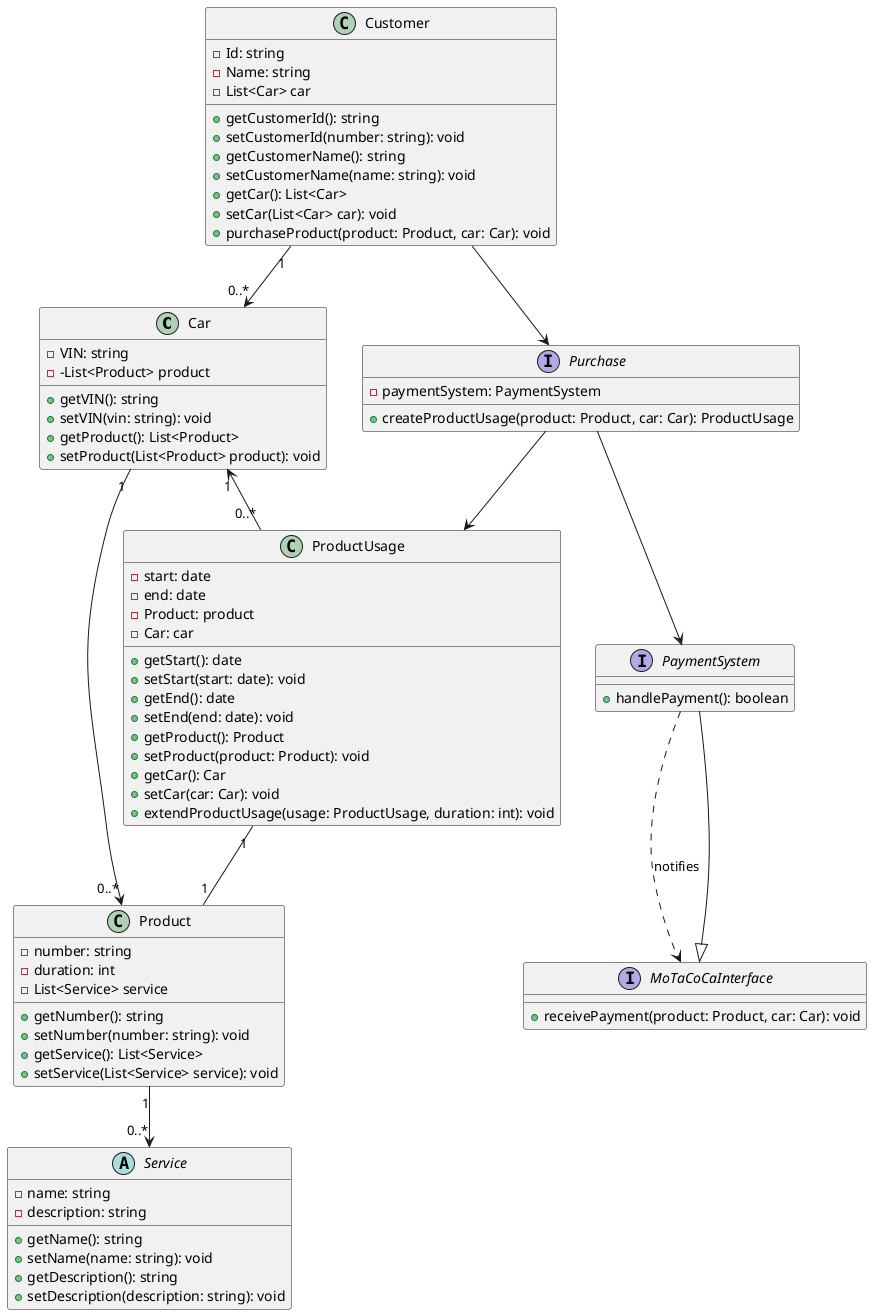 @startuml
class Car {
    - VIN: string
    - -List<Product> product
    + getVIN(): string
    + setVIN(vin: string): void
    + getProduct(): List<Product>
    + setProduct(List<Product> product): void
}

class Customer {
    - Id: string
    - Name: string
    - List<Car> car
    + getCustomerId(): string
    + setCustomerId(number: string): void
    + getCustomerName(): string
    + setCustomerName(name: string): void
    + getCar(): List<Car>
    + setCar(List<Car> car): void
    + purchaseProduct(product: Product, car: Car): void
}

class Product {
    - number: string
    - duration: int
    - List<Service> service

    + getNumber(): string
    + setNumber(number: string): void
    + getService(): List<Service>
    + setService(List<Service> service): void
}

abstract class Service {
    - name: string
    - description: string
    + getName(): string
    + setName(name: string): void
    + getDescription(): string
    + setDescription(description: string): void
}

class ProductUsage {
    - start: date
    - end: date
    - Product: product
    - Car: car
    + getStart(): date
    + setStart(start: date): void
    + getEnd(): date
    + setEnd(end: date): void
    + getProduct(): Product
    + setProduct(product: Product): void
    + getCar(): Car
    + setCar(car: Car): void
    + extendProductUsage(usage: ProductUsage, duration: int): void
}

Interface PaymentSystem {
    + handlePayment(): boolean
}

Interface Purchase {
    - paymentSystem: PaymentSystem
    + createProductUsage(product: Product, car: Car): ProductUsage
}

Interface MoTaCoCaInterface {
    + receivePayment(product: Product, car: Car): void
}

Customer "1" --> "0..*" Car
Car "1" --> "0..*" Product
Car "1" <-- "0..*" ProductUsage
ProductUsage "1"-- "1"Product
Product "1" --> "0..*" Service

Customer --> Purchase
Purchase --> PaymentSystem
Purchase --> ProductUsage
MoTaCoCaInterface <|-down- PaymentSystem
PaymentSystem ..> MoTaCoCaInterface : notifies
@enduml





